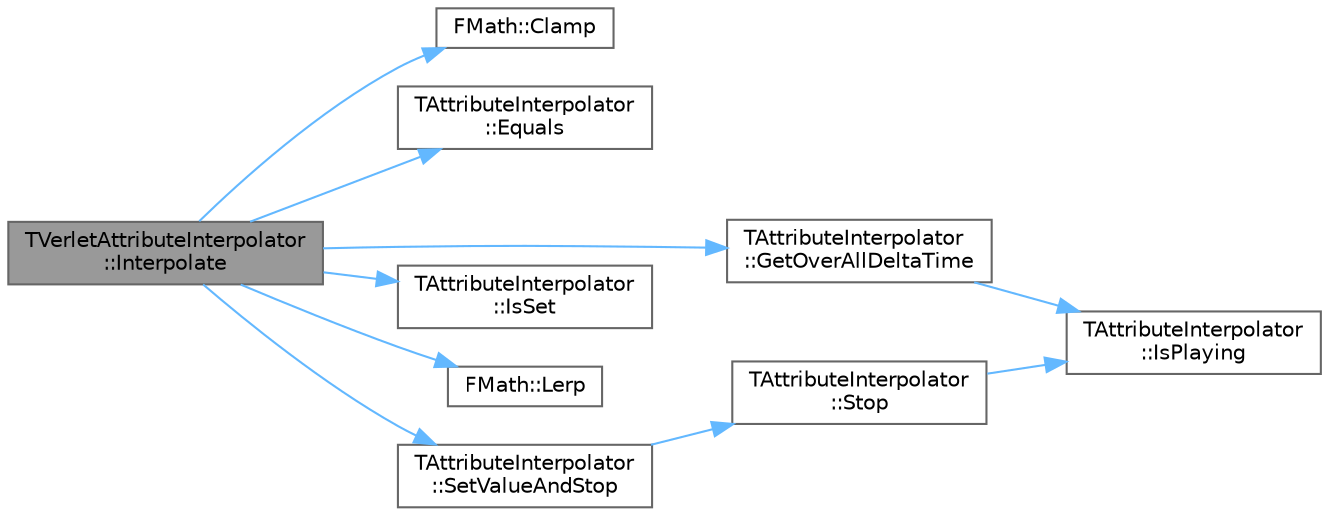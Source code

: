 digraph "TVerletAttributeInterpolator::Interpolate"
{
 // INTERACTIVE_SVG=YES
 // LATEX_PDF_SIZE
  bgcolor="transparent";
  edge [fontname=Helvetica,fontsize=10,labelfontname=Helvetica,labelfontsize=10];
  node [fontname=Helvetica,fontsize=10,shape=box,height=0.2,width=0.4];
  rankdir="LR";
  Node1 [id="Node000001",label="TVerletAttributeInterpolator\l::Interpolate",height=0.2,width=0.4,color="gray40", fillcolor="grey60", style="filled", fontcolor="black",tooltip=" "];
  Node1 -> Node2 [id="edge1_Node000001_Node000002",color="steelblue1",style="solid",tooltip=" "];
  Node2 [id="Node000002",label="FMath::Clamp",height=0.2,width=0.4,color="grey40", fillcolor="white", style="filled",URL="$dc/d20/structFMath.html#a7dbca5929b2ea7f13304eb4c927dab6c",tooltip="Clamps X to be between Min and Max, inclusive."];
  Node1 -> Node3 [id="edge2_Node000001_Node000003",color="steelblue1",style="solid",tooltip=" "];
  Node3 [id="Node000003",label="TAttributeInterpolator\l::Equals",height=0.2,width=0.4,color="grey40", fillcolor="white", style="filled",URL="$d4/da5/classTAttributeInterpolator.html#a293fab1714773b77602ffd3fcd819d29",tooltip="Helper function to compare to values - to allow to specialize per type as needed."];
  Node1 -> Node4 [id="edge3_Node000001_Node000004",color="steelblue1",style="solid",tooltip=" "];
  Node4 [id="Node000004",label="TAttributeInterpolator\l::GetOverAllDeltaTime",height=0.2,width=0.4,color="grey40", fillcolor="white", style="filled",URL="$d4/da5/classTAttributeInterpolator.html#a10e26831a1bdb8c79dcff3a414287c3b",tooltip="Returns the delta time between the start of the animation and now."];
  Node4 -> Node5 [id="edge4_Node000004_Node000005",color="steelblue1",style="solid",tooltip=" "];
  Node5 [id="Node000005",label="TAttributeInterpolator\l::IsPlaying",height=0.2,width=0.4,color="grey40", fillcolor="white", style="filled",URL="$d4/da5/classTAttributeInterpolator.html#a8719b94f4fd20bf525987a3961145a6c",tooltip=" "];
  Node1 -> Node6 [id="edge5_Node000001_Node000006",color="steelblue1",style="solid",tooltip=" "];
  Node6 [id="Node000006",label="TAttributeInterpolator\l::IsSet",height=0.2,width=0.4,color="grey40", fillcolor="white", style="filled",URL="$d4/da5/classTAttributeInterpolator.html#a1871296db3da3929cd65a2fc2caf58f1",tooltip="Returns true if this interpolator's value has even been set."];
  Node1 -> Node7 [id="edge6_Node000001_Node000007",color="steelblue1",style="solid",tooltip=" "];
  Node7 [id="Node000007",label="FMath::Lerp",height=0.2,width=0.4,color="grey40", fillcolor="white", style="filled",URL="$dc/d20/structFMath.html#a66fea1deeb3d78e748d87fcf1d4e1a3b",tooltip="Performs a linear interpolation between two values, Alpha ranges from 0-1."];
  Node1 -> Node8 [id="edge7_Node000001_Node000008",color="steelblue1",style="solid",tooltip=" "];
  Node8 [id="Node000008",label="TAttributeInterpolator\l::SetValueAndStop",height=0.2,width=0.4,color="grey40", fillcolor="white", style="filled",URL="$d4/da5/classTAttributeInterpolator.html#a1c261e9cd37e43d08b9a0bc22c88fd90",tooltip="Set the internal state of the interpolator and disables animation."];
  Node8 -> Node9 [id="edge8_Node000008_Node000009",color="steelblue1",style="solid",tooltip=" "];
  Node9 [id="Node000009",label="TAttributeInterpolator\l::Stop",height=0.2,width=0.4,color="grey40", fillcolor="white", style="filled",URL="$d4/da5/classTAttributeInterpolator.html#af3769816b2af52a0a1d4db5d2774d7dc",tooltip=" "];
  Node9 -> Node5 [id="edge9_Node000009_Node000005",color="steelblue1",style="solid",tooltip=" "];
}
